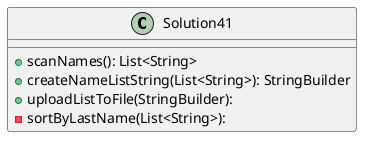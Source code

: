 @startuml

class Solution41 {

    'methods
    +scanNames(): List<String>
    +createNameListString(List<String>): StringBuilder
    +uploadListToFile(StringBuilder):
    -sortByLastName(List<String>):

}
@enduml